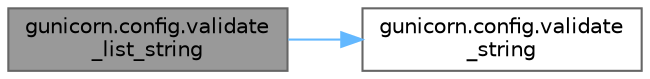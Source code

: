 digraph "gunicorn.config.validate_list_string"
{
 // LATEX_PDF_SIZE
  bgcolor="transparent";
  edge [fontname=Helvetica,fontsize=10,labelfontname=Helvetica,labelfontsize=10];
  node [fontname=Helvetica,fontsize=10,shape=box,height=0.2,width=0.4];
  rankdir="LR";
  Node1 [id="Node000001",label="gunicorn.config.validate\l_list_string",height=0.2,width=0.4,color="gray40", fillcolor="grey60", style="filled", fontcolor="black",tooltip=" "];
  Node1 -> Node2 [id="edge1_Node000001_Node000002",color="steelblue1",style="solid",tooltip=" "];
  Node2 [id="Node000002",label="gunicorn.config.validate\l_string",height=0.2,width=0.4,color="grey40", fillcolor="white", style="filled",URL="$namespacegunicorn_1_1config.html#a088db210e775bc9a4913d14b53183025",tooltip=" "];
}
